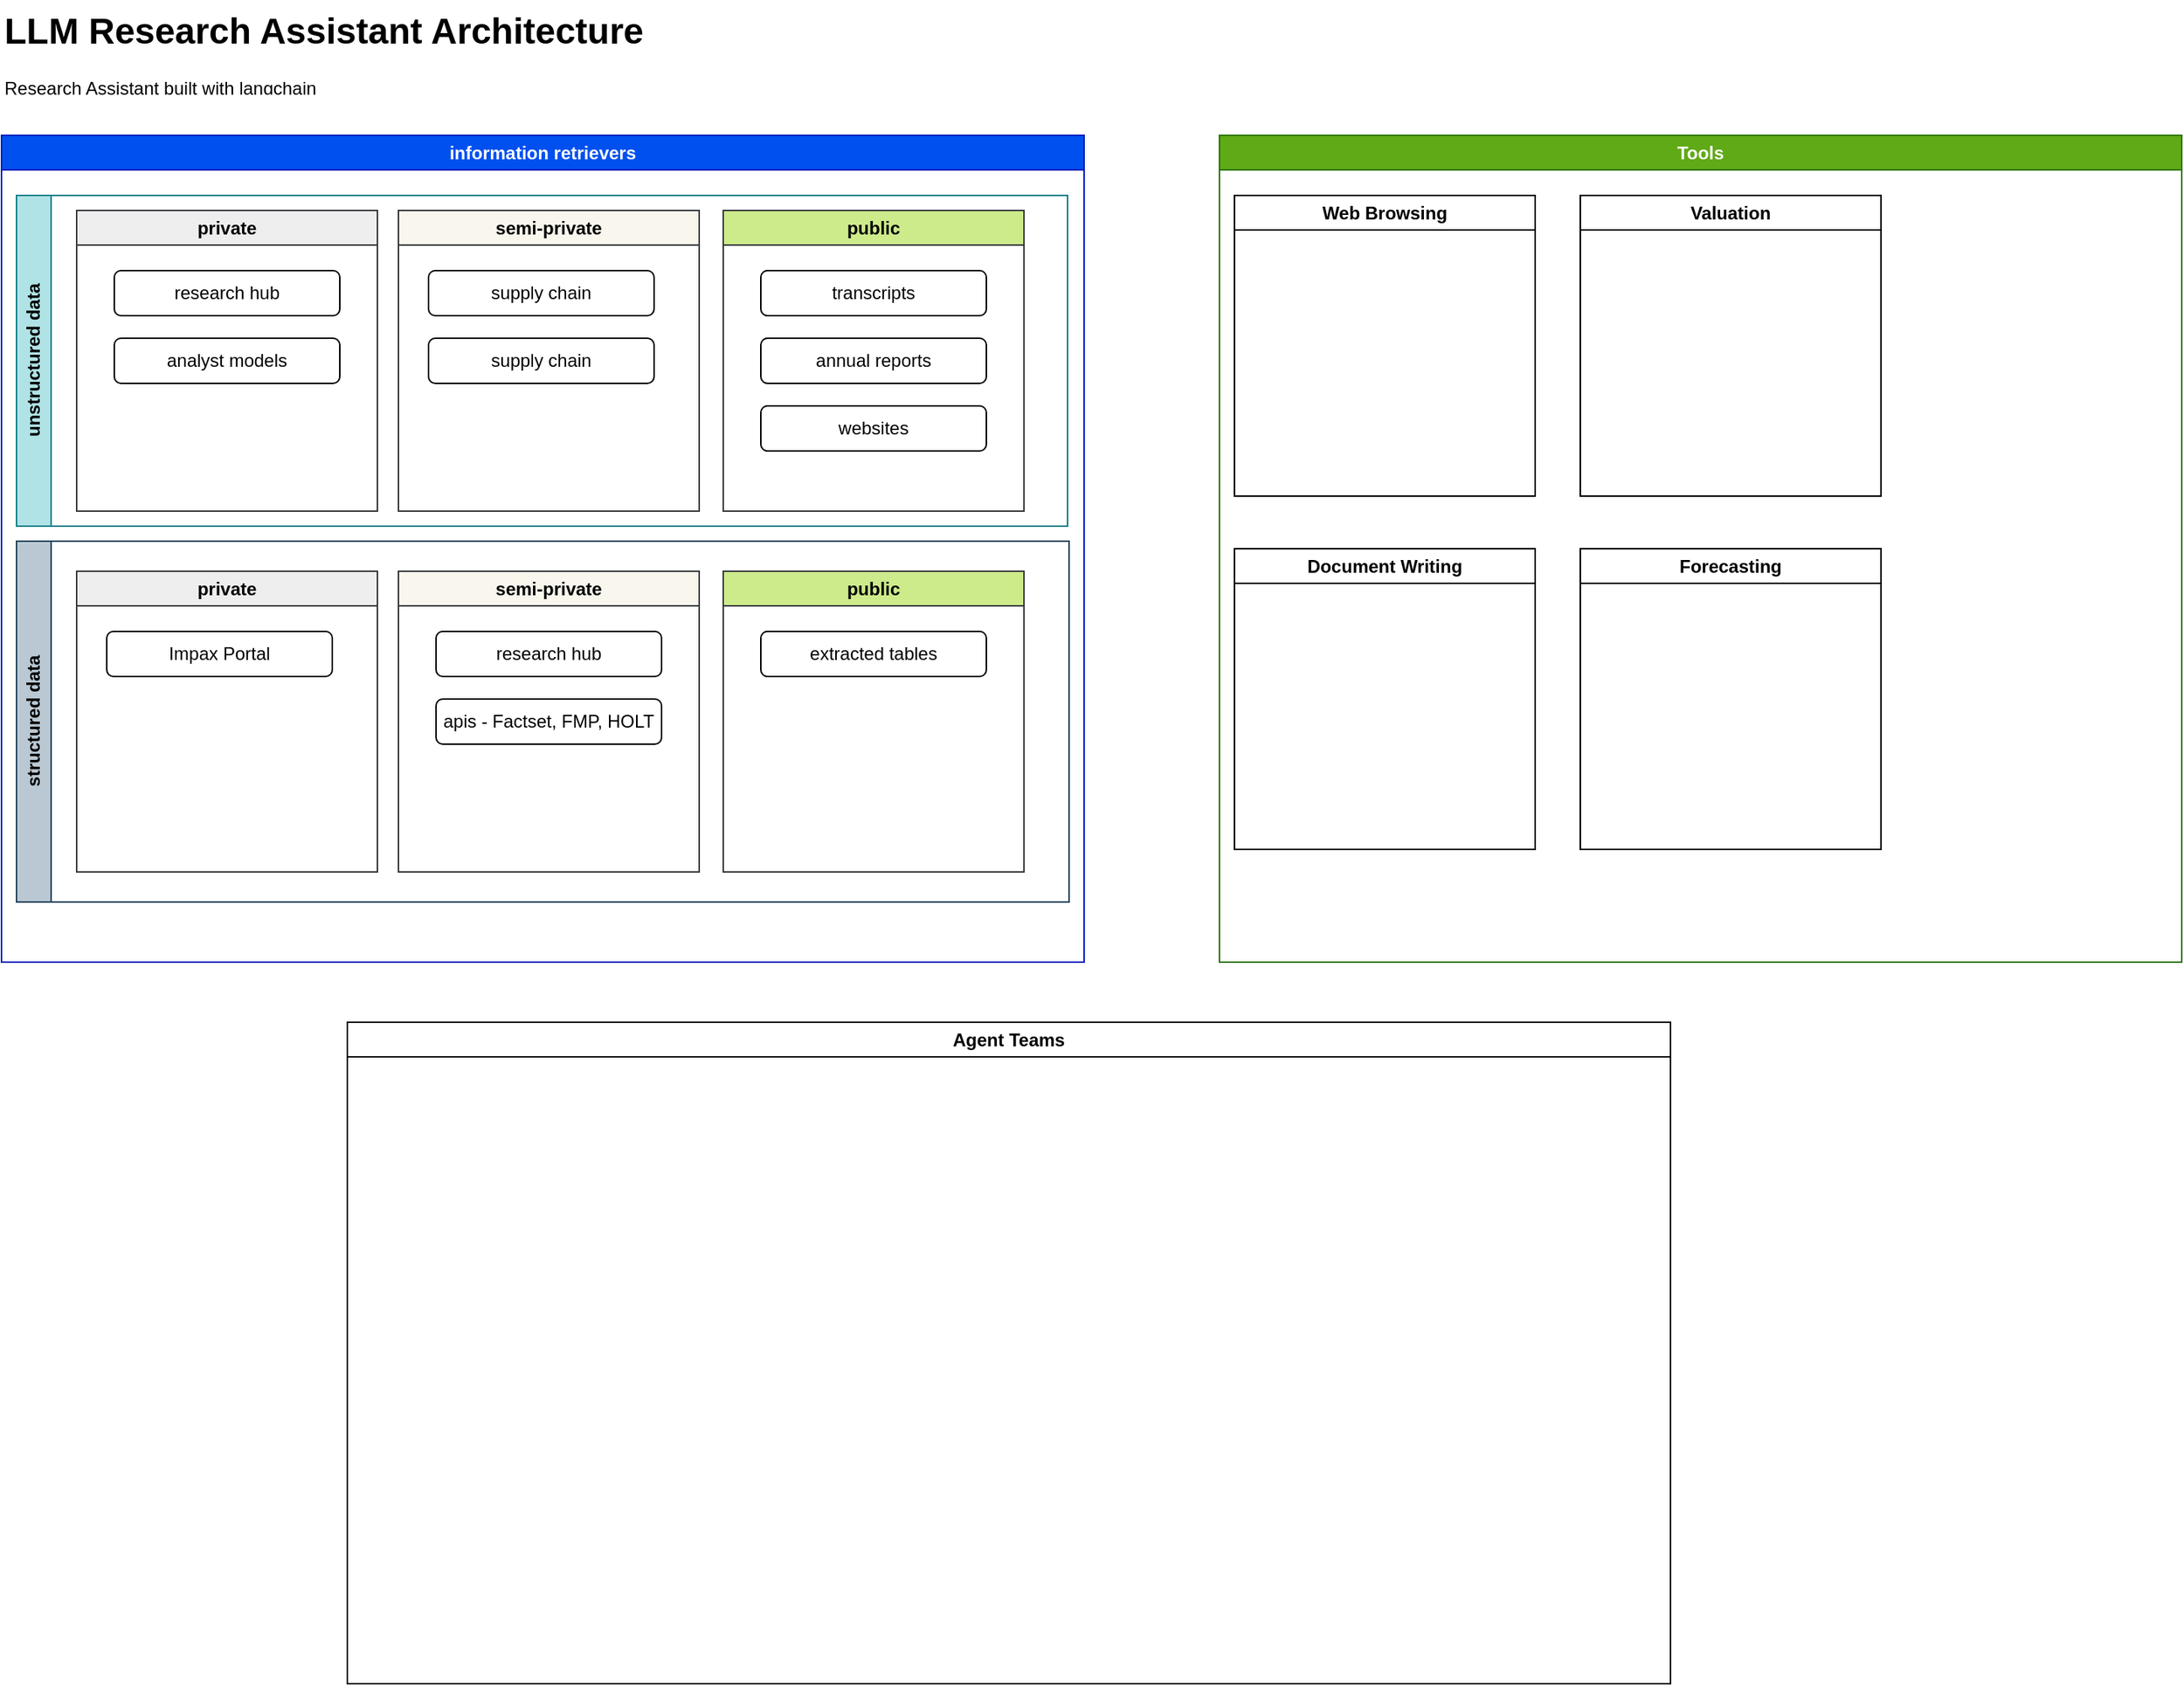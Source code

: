 <mxfile version="24.0.4" type="github" pages="2">
  <diagram name="RA architecture" id="Vu7PVHk5IhnJ7YgcWroQ">
    <mxGraphModel dx="1687" dy="908" grid="1" gridSize="10" guides="1" tooltips="1" connect="1" arrows="1" fold="1" page="1" pageScale="1" pageWidth="827" pageHeight="1169" math="0" shadow="0">
      <root>
        <mxCell id="0" />
        <mxCell id="1" parent="0" />
        <mxCell id="Q4wYAz-Q42Yp5_fiMb4D-1" value="information retrievers" style="swimlane;whiteSpace=wrap;html=1;fillColor=#0050ef;strokeColor=#001DBC;fontColor=#ffffff;" vertex="1" parent="1">
          <mxGeometry x="50" y="110" width="720" height="550" as="geometry" />
        </mxCell>
        <mxCell id="Q4wYAz-Q42Yp5_fiMb4D-10" value="unstructured data" style="swimlane;horizontal=0;whiteSpace=wrap;html=1;fillColor=#b0e3e6;strokeColor=#0e8088;" vertex="1" parent="Q4wYAz-Q42Yp5_fiMb4D-1">
          <mxGeometry x="10" y="40" width="699" height="220" as="geometry" />
        </mxCell>
        <mxCell id="Q4wYAz-Q42Yp5_fiMb4D-22" value="public" style="swimlane;whiteSpace=wrap;html=1;fillColor=#cdeb8b;strokeColor=#36393d;" vertex="1" parent="Q4wYAz-Q42Yp5_fiMb4D-10">
          <mxGeometry x="470" y="10" width="200" height="200" as="geometry" />
        </mxCell>
        <mxCell id="Q4wYAz-Q42Yp5_fiMb4D-4" value="transcripts" style="rounded=1;whiteSpace=wrap;html=1;" vertex="1" parent="Q4wYAz-Q42Yp5_fiMb4D-22">
          <mxGeometry x="25" y="40" width="150" height="30" as="geometry" />
        </mxCell>
        <mxCell id="Q4wYAz-Q42Yp5_fiMb4D-3" value="annual reports" style="rounded=1;whiteSpace=wrap;html=1;" vertex="1" parent="Q4wYAz-Q42Yp5_fiMb4D-22">
          <mxGeometry x="25" y="85" width="150" height="30" as="geometry" />
        </mxCell>
        <mxCell id="Q4wYAz-Q42Yp5_fiMb4D-7" value="websites" style="rounded=1;whiteSpace=wrap;html=1;" vertex="1" parent="Q4wYAz-Q42Yp5_fiMb4D-22">
          <mxGeometry x="25" y="130" width="150" height="30" as="geometry" />
        </mxCell>
        <mxCell id="Q4wYAz-Q42Yp5_fiMb4D-23" value="private" style="swimlane;whiteSpace=wrap;html=1;fillColor=#eeeeee;strokeColor=#36393d;" vertex="1" parent="Q4wYAz-Q42Yp5_fiMb4D-10">
          <mxGeometry x="40" y="10" width="200" height="200" as="geometry" />
        </mxCell>
        <mxCell id="Q4wYAz-Q42Yp5_fiMb4D-2" value="research hub" style="rounded=1;whiteSpace=wrap;html=1;" vertex="1" parent="Q4wYAz-Q42Yp5_fiMb4D-23">
          <mxGeometry x="25" y="40" width="150" height="30" as="geometry" />
        </mxCell>
        <mxCell id="Q4wYAz-Q42Yp5_fiMb4D-47" value="analyst models" style="rounded=1;whiteSpace=wrap;html=1;" vertex="1" parent="Q4wYAz-Q42Yp5_fiMb4D-23">
          <mxGeometry x="25" y="85" width="150" height="30" as="geometry" />
        </mxCell>
        <mxCell id="Q4wYAz-Q42Yp5_fiMb4D-24" value="semi-private" style="swimlane;whiteSpace=wrap;html=1;fillColor=#f9f7ed;strokeColor=#36393d;" vertex="1" parent="Q4wYAz-Q42Yp5_fiMb4D-10">
          <mxGeometry x="254" y="10" width="200" height="200" as="geometry" />
        </mxCell>
        <mxCell id="Q4wYAz-Q42Yp5_fiMb4D-5" value="supply chain" style="rounded=1;whiteSpace=wrap;html=1;" vertex="1" parent="Q4wYAz-Q42Yp5_fiMb4D-24">
          <mxGeometry x="20" y="40" width="150" height="30" as="geometry" />
        </mxCell>
        <mxCell id="Q4wYAz-Q42Yp5_fiMb4D-25" value="supply chain" style="rounded=1;whiteSpace=wrap;html=1;" vertex="1" parent="Q4wYAz-Q42Yp5_fiMb4D-24">
          <mxGeometry x="20" y="85" width="150" height="30" as="geometry" />
        </mxCell>
        <mxCell id="Q4wYAz-Q42Yp5_fiMb4D-20" value="structured data" style="swimlane;horizontal=0;whiteSpace=wrap;html=1;fillColor=#bac8d3;strokeColor=#23445d;" vertex="1" parent="Q4wYAz-Q42Yp5_fiMb4D-1">
          <mxGeometry x="10" y="270" width="700" height="240" as="geometry" />
        </mxCell>
        <mxCell id="Q4wYAz-Q42Yp5_fiMb4D-27" value="private" style="swimlane;whiteSpace=wrap;html=1;fillColor=#eeeeee;strokeColor=#36393d;" vertex="1" parent="Q4wYAz-Q42Yp5_fiMb4D-20">
          <mxGeometry x="40" y="20" width="200" height="200" as="geometry" />
        </mxCell>
        <mxCell id="Q4wYAz-Q42Yp5_fiMb4D-48" value="Impax Portal" style="rounded=1;whiteSpace=wrap;html=1;" vertex="1" parent="Q4wYAz-Q42Yp5_fiMb4D-27">
          <mxGeometry x="20" y="40" width="150" height="30" as="geometry" />
        </mxCell>
        <mxCell id="Q4wYAz-Q42Yp5_fiMb4D-39" value="semi-private" style="swimlane;whiteSpace=wrap;html=1;fillColor=#f9f7ed;strokeColor=#36393d;" vertex="1" parent="Q4wYAz-Q42Yp5_fiMb4D-20">
          <mxGeometry x="254" y="20" width="200" height="200" as="geometry" />
        </mxCell>
        <mxCell id="Q4wYAz-Q42Yp5_fiMb4D-28" value="research hub" style="rounded=1;whiteSpace=wrap;html=1;" vertex="1" parent="Q4wYAz-Q42Yp5_fiMb4D-39">
          <mxGeometry x="25" y="40" width="150" height="30" as="geometry" />
        </mxCell>
        <mxCell id="Q4wYAz-Q42Yp5_fiMb4D-6" value="apis - Factset, FMP, HOLT" style="rounded=1;whiteSpace=wrap;html=1;" vertex="1" parent="Q4wYAz-Q42Yp5_fiMb4D-39">
          <mxGeometry x="25" y="85" width="150" height="30" as="geometry" />
        </mxCell>
        <mxCell id="Q4wYAz-Q42Yp5_fiMb4D-42" value="public" style="swimlane;whiteSpace=wrap;html=1;fillColor=#cdeb8b;strokeColor=#36393d;" vertex="1" parent="Q4wYAz-Q42Yp5_fiMb4D-20">
          <mxGeometry x="470" y="20" width="200" height="200" as="geometry" />
        </mxCell>
        <mxCell id="Q4wYAz-Q42Yp5_fiMb4D-45" value="extracted tables" style="rounded=1;whiteSpace=wrap;html=1;" vertex="1" parent="Q4wYAz-Q42Yp5_fiMb4D-42">
          <mxGeometry x="25" y="40" width="150" height="30" as="geometry" />
        </mxCell>
        <mxCell id="Q4wYAz-Q42Yp5_fiMb4D-46" value="&lt;h1 style=&quot;margin-top: 0px;&quot;&gt;LLM Research Assistant Architecture&lt;/h1&gt;&lt;p&gt;Research Assistant built with langchain&lt;/p&gt;" style="text;html=1;whiteSpace=wrap;overflow=hidden;rounded=0;" vertex="1" parent="1">
          <mxGeometry x="50" y="20" width="720" height="60" as="geometry" />
        </mxCell>
        <mxCell id="Q4wYAz-Q42Yp5_fiMb4D-49" value="Tools" style="swimlane;whiteSpace=wrap;html=1;fillColor=#60a917;fontColor=#ffffff;strokeColor=#2D7600;" vertex="1" parent="1">
          <mxGeometry x="860" y="110" width="640" height="550" as="geometry" />
        </mxCell>
        <mxCell id="V_DPmNT7ma8AQbMGOv90-2" value="Web Browsing" style="swimlane;whiteSpace=wrap;html=1;" vertex="1" parent="Q4wYAz-Q42Yp5_fiMb4D-49">
          <mxGeometry x="10" y="40" width="200" height="200" as="geometry" />
        </mxCell>
        <mxCell id="V_DPmNT7ma8AQbMGOv90-3" value="Valuation" style="swimlane;whiteSpace=wrap;html=1;" vertex="1" parent="Q4wYAz-Q42Yp5_fiMb4D-49">
          <mxGeometry x="240" y="40" width="200" height="200" as="geometry" />
        </mxCell>
        <mxCell id="V_DPmNT7ma8AQbMGOv90-4" value="Document Writing" style="swimlane;whiteSpace=wrap;html=1;" vertex="1" parent="Q4wYAz-Q42Yp5_fiMb4D-49">
          <mxGeometry x="10" y="275" width="200" height="200" as="geometry" />
        </mxCell>
        <mxCell id="V_DPmNT7ma8AQbMGOv90-5" value="Forecasting" style="swimlane;whiteSpace=wrap;html=1;" vertex="1" parent="Q4wYAz-Q42Yp5_fiMb4D-49">
          <mxGeometry x="240" y="275" width="200" height="200" as="geometry" />
        </mxCell>
        <mxCell id="V_DPmNT7ma8AQbMGOv90-1" value="Agent Teams" style="swimlane;whiteSpace=wrap;html=1;" vertex="1" parent="1">
          <mxGeometry x="280" y="700" width="880" height="440" as="geometry" />
        </mxCell>
      </root>
    </mxGraphModel>
  </diagram>
  <diagram id="_F9Y3tXnB264og_bb6rm" name="Custom RAG Retriever">
    <mxGraphModel dx="1434" dy="772" grid="1" gridSize="10" guides="1" tooltips="1" connect="1" arrows="1" fold="1" page="1" pageScale="1" pageWidth="827" pageHeight="1169" math="0" shadow="0">
      <root>
        <mxCell id="0" />
        <mxCell id="1" parent="0" />
      </root>
    </mxGraphModel>
  </diagram>
</mxfile>
